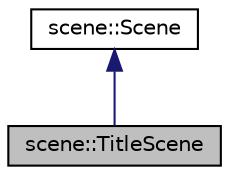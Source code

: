 digraph "scene::TitleScene"
{
 // LATEX_PDF_SIZE
  edge [fontname="Helvetica",fontsize="10",labelfontname="Helvetica",labelfontsize="10"];
  node [fontname="Helvetica",fontsize="10",shape=record];
  Node1 [label="scene::TitleScene",height=0.2,width=0.4,color="black", fillcolor="grey75", style="filled", fontcolor="black",tooltip="TitleSceneクラス"];
  Node2 -> Node1 [dir="back",color="midnightblue",fontsize="10",style="solid",fontname="Helvetica"];
  Node2 [label="scene::Scene",height=0.2,width=0.4,color="black", fillcolor="white", style="filled",URL="$classscene_1_1_scene.html",tooltip="シーンの親クラス"];
}

